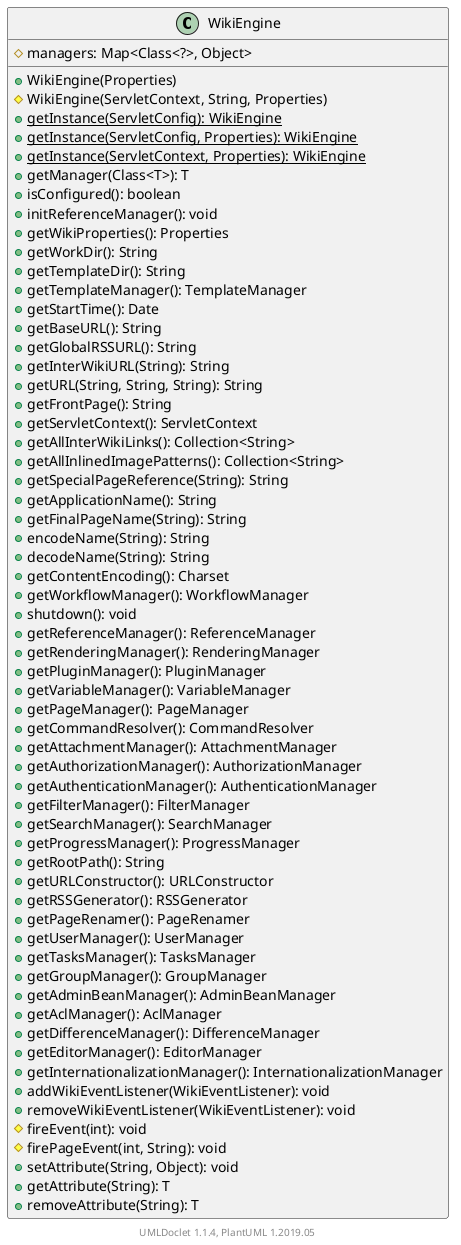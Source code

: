 @startuml

    class WikiEngine [[WikiEngine.html]] {
        #managers: Map<Class<?>, Object>
        +WikiEngine(Properties)
        #WikiEngine(ServletContext, String, Properties)
        {static} +getInstance(ServletConfig): WikiEngine
        {static} +getInstance(ServletConfig, Properties): WikiEngine
        {static} +getInstance(ServletContext, Properties): WikiEngine
        +getManager(Class<T>): T
        +isConfigured(): boolean
        +initReferenceManager(): void
        +getWikiProperties(): Properties
        +getWorkDir(): String
        +getTemplateDir(): String
        +getTemplateManager(): TemplateManager
        +getStartTime(): Date
        +getBaseURL(): String
        +getGlobalRSSURL(): String
        +getInterWikiURL(String): String
        +getURL(String, String, String): String
        +getFrontPage(): String
        +getServletContext(): ServletContext
        +getAllInterWikiLinks(): Collection<String>
        +getAllInlinedImagePatterns(): Collection<String>
        +getSpecialPageReference(String): String
        +getApplicationName(): String
        +getFinalPageName(String): String
        +encodeName(String): String
        +decodeName(String): String
        +getContentEncoding(): Charset
        +getWorkflowManager(): WorkflowManager
        +shutdown(): void
        +getReferenceManager(): ReferenceManager
        +getRenderingManager(): RenderingManager
        +getPluginManager(): PluginManager
        +getVariableManager(): VariableManager
        +getPageManager(): PageManager
        +getCommandResolver(): CommandResolver
        +getAttachmentManager(): AttachmentManager
        +getAuthorizationManager(): AuthorizationManager
        +getAuthenticationManager(): AuthenticationManager
        +getFilterManager(): FilterManager
        +getSearchManager(): SearchManager
        +getProgressManager(): ProgressManager
        +getRootPath(): String
        +getURLConstructor(): URLConstructor
        +getRSSGenerator(): RSSGenerator
        +getPageRenamer(): PageRenamer
        +getUserManager(): UserManager
        +getTasksManager(): TasksManager
        +getGroupManager(): GroupManager
        +getAdminBeanManager(): AdminBeanManager
        +getAclManager(): AclManager
        +getDifferenceManager(): DifferenceManager
        +getEditorManager(): EditorManager
        +getInternationalizationManager(): InternationalizationManager
        +addWikiEventListener(WikiEventListener): void
        +removeWikiEventListener(WikiEventListener): void
        #fireEvent(int): void
        #firePageEvent(int, String): void
        +setAttribute(String, Object): void
        +getAttribute(String): T
        +removeAttribute(String): T
    }


    center footer UMLDoclet 1.1.4, PlantUML 1.2019.05
@enduml
